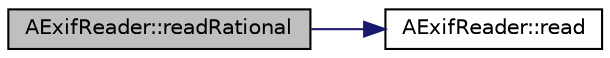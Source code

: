 digraph "AExifReader::readRational"
{
 // LATEX_PDF_SIZE
  edge [fontname="Helvetica",fontsize="10",labelfontname="Helvetica",labelfontsize="10"];
  node [fontname="Helvetica",fontsize="10",shape=record];
  rankdir="LR";
  Node1 [label="AExifReader::readRational",height=0.2,width=0.4,color="black", fillcolor="grey75", style="filled", fontcolor="black",tooltip=" "];
  Node1 -> Node2 [color="midnightblue",fontsize="10",style="solid",fontname="Helvetica"];
  Node2 [label="AExifReader::read",height=0.2,width=0.4,color="black", fillcolor="white", style="filled",URL="$class_a_exif_reader.html#ad25b60412af510c8231cfd28ec1cc0aa",tooltip=" "];
}

